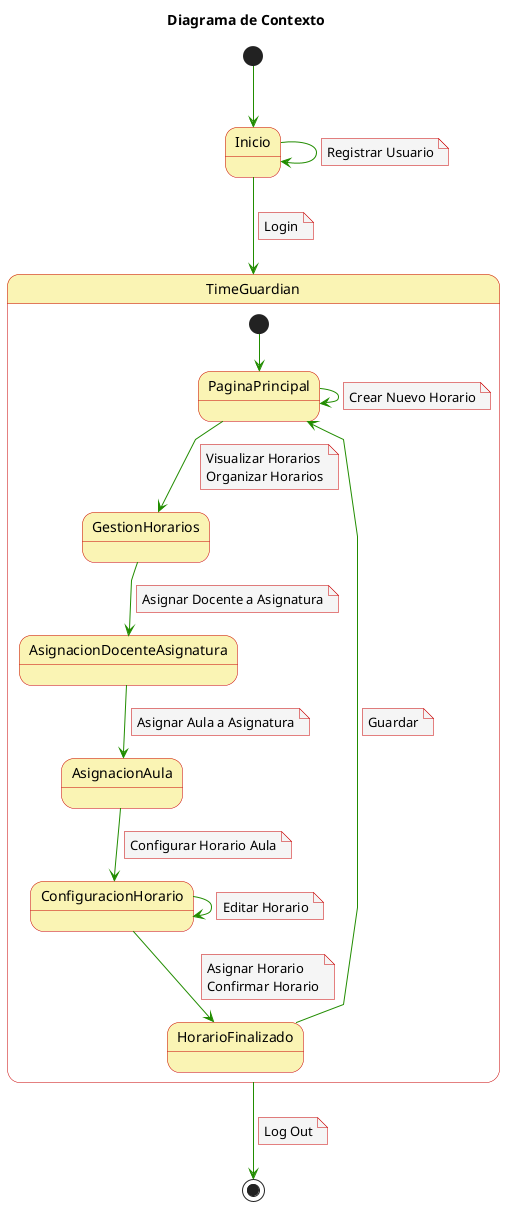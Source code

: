 @startuml

skinparam noteBackgroundColor #f5f5f5
skinparam noteBorderColor #c90000
skinparam arrowColor #218c00
skinparam stateBackgroundColor #faf4b4
skinparam stateBorderColor #c90000
skinparam linetype polyline
skinparam arrowThickness 1

title Diagrama de Contexto

[*] --> Inicio

Inicio -d-> TimeGuardian
note on link
  Login
end note
Inicio -d-> Inicio
note on link
  Registrar Usuario
end note

State TimeGuardian {
[*] --> PaginaPrincipal

PaginaPrincipal -d-> GestionHorarios
note on link
  Visualizar Horarios
  Organizar Horarios
end note
PaginaPrincipal -d-> PaginaPrincipal
note on link
  Crear Nuevo Horario
end note

GestionHorarios -d-> AsignacionDocenteAsignatura
note on link
  Asignar Docente a Asignatura
end note

AsignacionDocenteAsignatura -d-> AsignacionAula
note on link
  Asignar Aula a Asignatura
end note

AsignacionAula -d-> ConfiguracionHorario
note on link
  Configurar Horario Aula
end note

ConfiguracionHorario -d-> HorarioFinalizado
note on link
  Asignar Horario
  Confirmar Horario
end note
ConfiguracionHorario -d-> ConfiguracionHorario
note on link
  Editar Horario
end note

HorarioFinalizado -d-> PaginaPrincipal
note on link
  Guardar
end note
}

TimeGuardian --> [*]
note on link
  Log Out
end note
@enduml